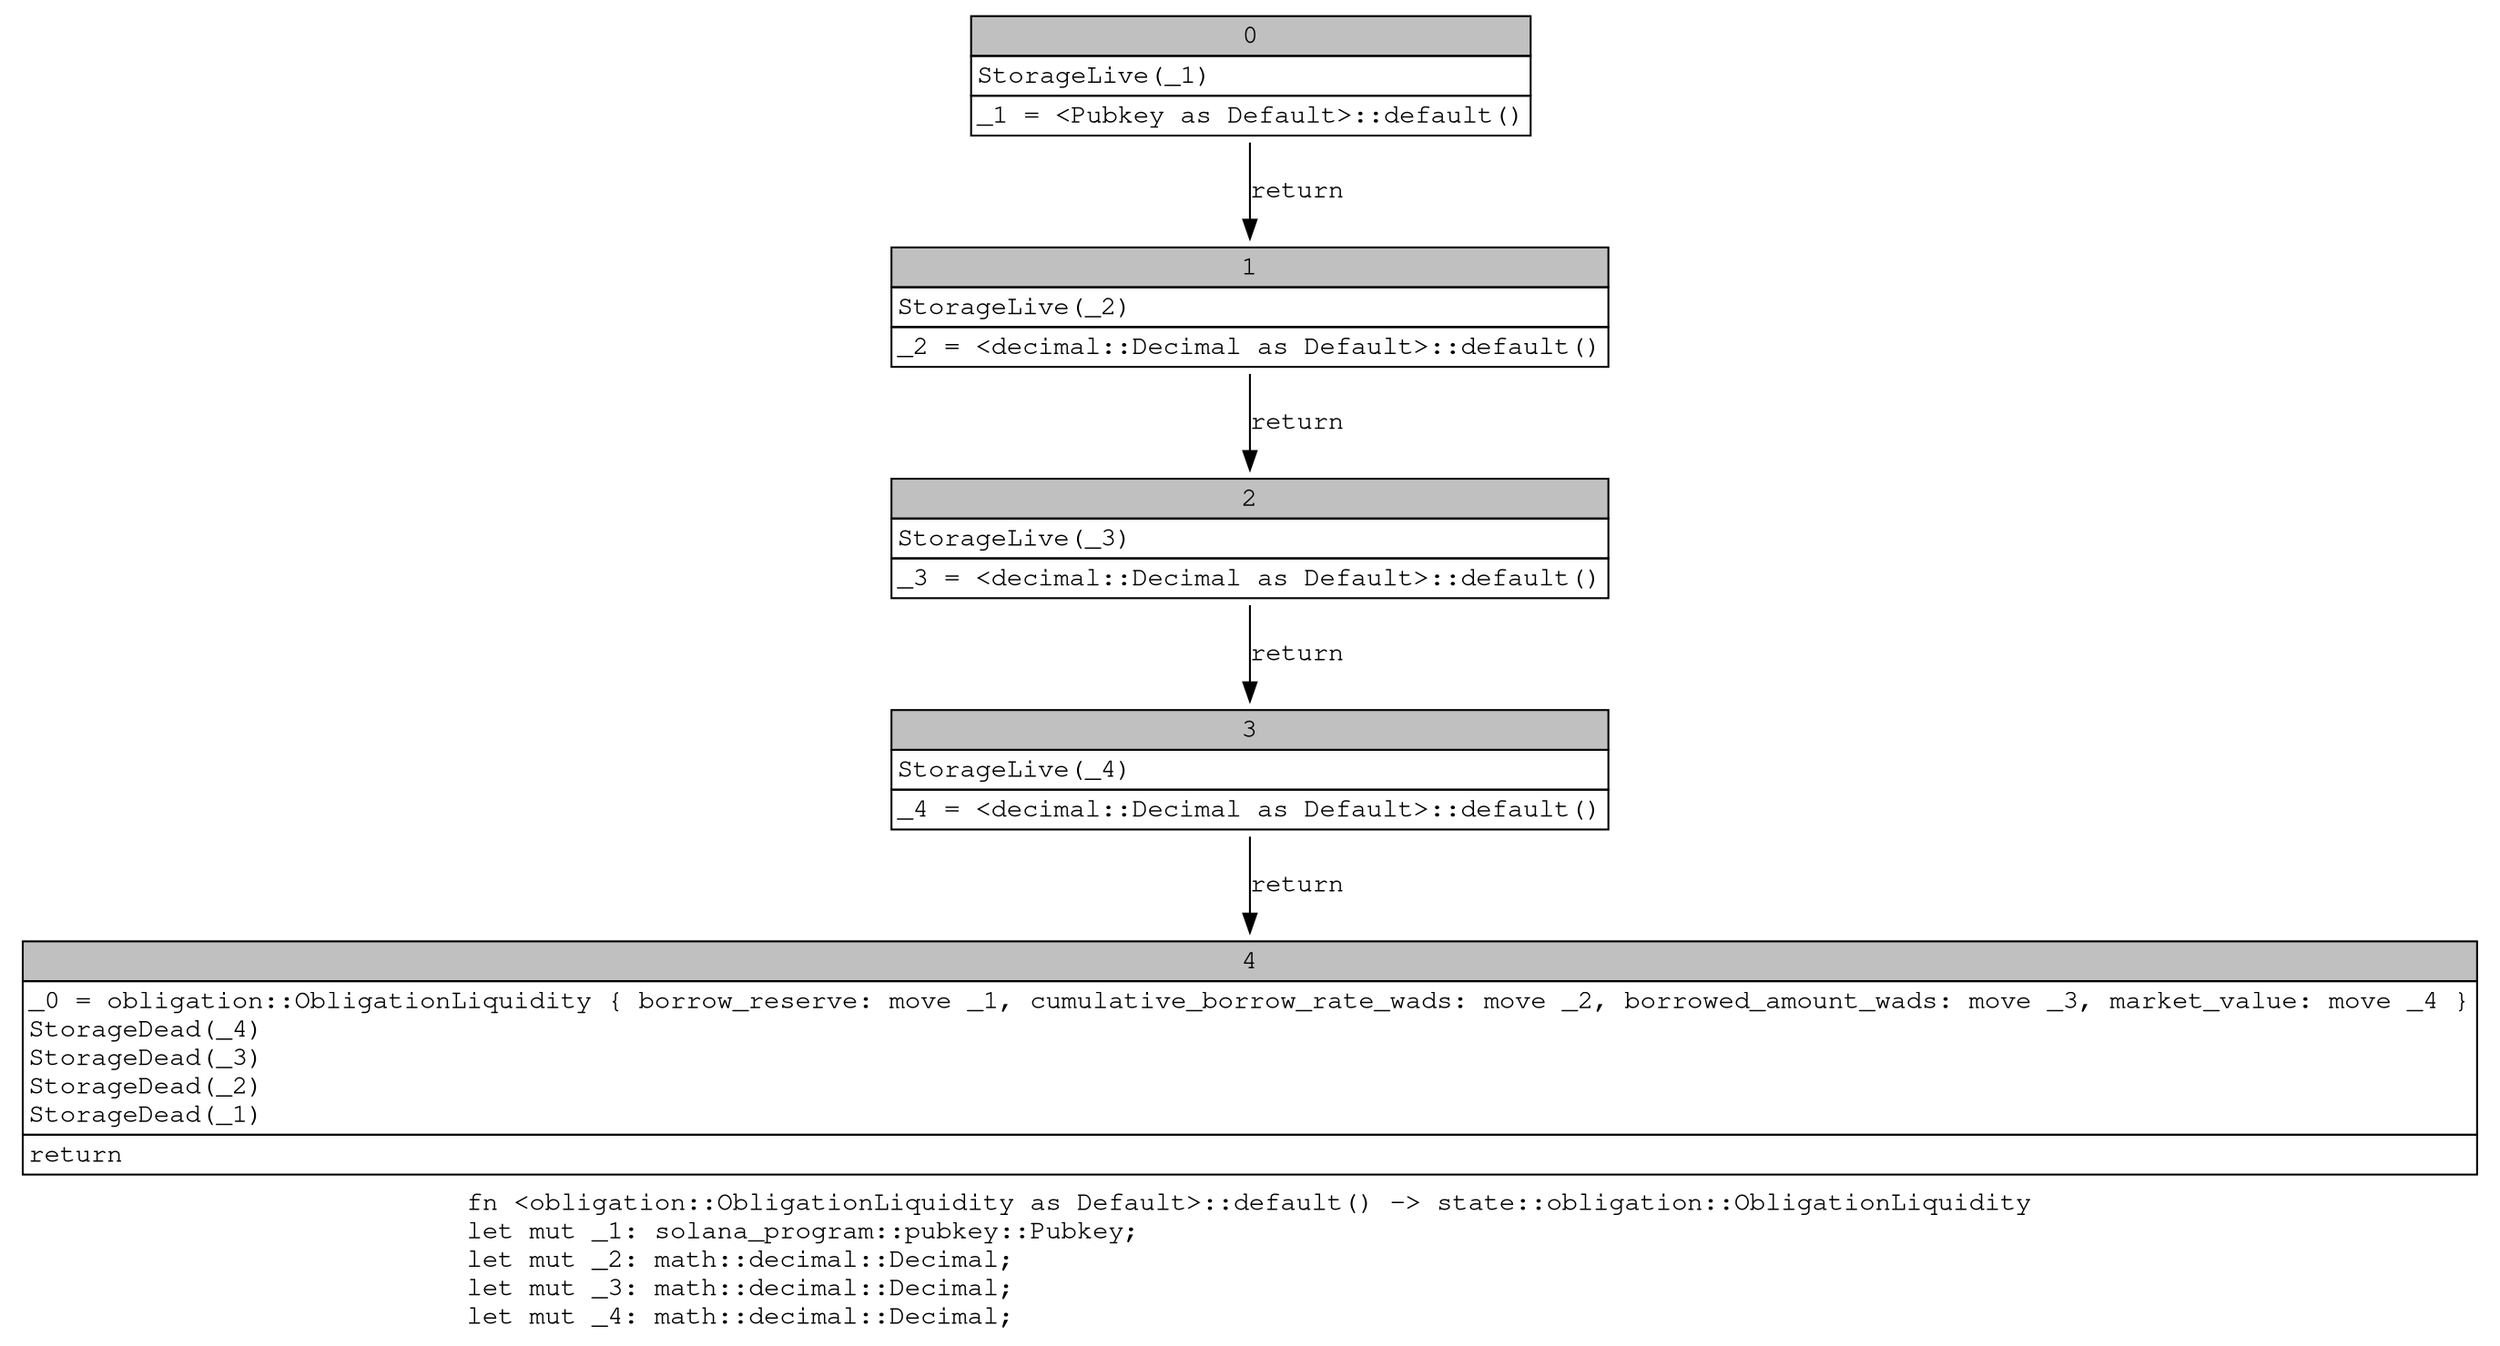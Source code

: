 digraph Mir_0_2023 {
    graph [fontname="Courier, monospace"];
    node [fontname="Courier, monospace"];
    edge [fontname="Courier, monospace"];
    label=<fn &lt;obligation::ObligationLiquidity as Default&gt;::default() -&gt; state::obligation::ObligationLiquidity<br align="left"/>let mut _1: solana_program::pubkey::Pubkey;<br align="left"/>let mut _2: math::decimal::Decimal;<br align="left"/>let mut _3: math::decimal::Decimal;<br align="left"/>let mut _4: math::decimal::Decimal;<br align="left"/>>;
    bb0__0_2023 [shape="none", label=<<table border="0" cellborder="1" cellspacing="0"><tr><td bgcolor="gray" align="center" colspan="1">0</td></tr><tr><td align="left" balign="left">StorageLive(_1)<br/></td></tr><tr><td align="left">_1 = &lt;Pubkey as Default&gt;::default()</td></tr></table>>];
    bb1__0_2023 [shape="none", label=<<table border="0" cellborder="1" cellspacing="0"><tr><td bgcolor="gray" align="center" colspan="1">1</td></tr><tr><td align="left" balign="left">StorageLive(_2)<br/></td></tr><tr><td align="left">_2 = &lt;decimal::Decimal as Default&gt;::default()</td></tr></table>>];
    bb2__0_2023 [shape="none", label=<<table border="0" cellborder="1" cellspacing="0"><tr><td bgcolor="gray" align="center" colspan="1">2</td></tr><tr><td align="left" balign="left">StorageLive(_3)<br/></td></tr><tr><td align="left">_3 = &lt;decimal::Decimal as Default&gt;::default()</td></tr></table>>];
    bb3__0_2023 [shape="none", label=<<table border="0" cellborder="1" cellspacing="0"><tr><td bgcolor="gray" align="center" colspan="1">3</td></tr><tr><td align="left" balign="left">StorageLive(_4)<br/></td></tr><tr><td align="left">_4 = &lt;decimal::Decimal as Default&gt;::default()</td></tr></table>>];
    bb4__0_2023 [shape="none", label=<<table border="0" cellborder="1" cellspacing="0"><tr><td bgcolor="gray" align="center" colspan="1">4</td></tr><tr><td align="left" balign="left">_0 = obligation::ObligationLiquidity { borrow_reserve: move _1, cumulative_borrow_rate_wads: move _2, borrowed_amount_wads: move _3, market_value: move _4 }<br/>StorageDead(_4)<br/>StorageDead(_3)<br/>StorageDead(_2)<br/>StorageDead(_1)<br/></td></tr><tr><td align="left">return</td></tr></table>>];
    bb0__0_2023 -> bb1__0_2023 [label="return"];
    bb1__0_2023 -> bb2__0_2023 [label="return"];
    bb2__0_2023 -> bb3__0_2023 [label="return"];
    bb3__0_2023 -> bb4__0_2023 [label="return"];
}
